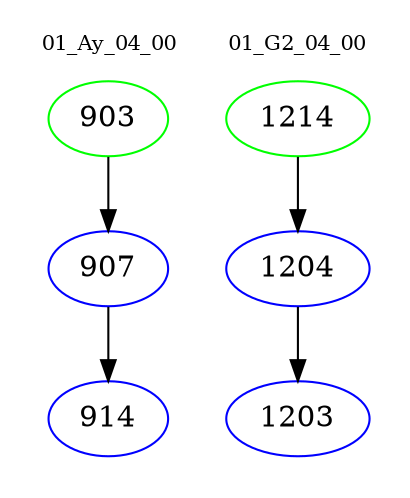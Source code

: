digraph{
subgraph cluster_0 {
color = white
label = "01_Ay_04_00";
fontsize=10;
T0_903 [label="903", color="green"]
T0_903 -> T0_907 [color="black"]
T0_907 [label="907", color="blue"]
T0_907 -> T0_914 [color="black"]
T0_914 [label="914", color="blue"]
}
subgraph cluster_1 {
color = white
label = "01_G2_04_00";
fontsize=10;
T1_1214 [label="1214", color="green"]
T1_1214 -> T1_1204 [color="black"]
T1_1204 [label="1204", color="blue"]
T1_1204 -> T1_1203 [color="black"]
T1_1203 [label="1203", color="blue"]
}
}
